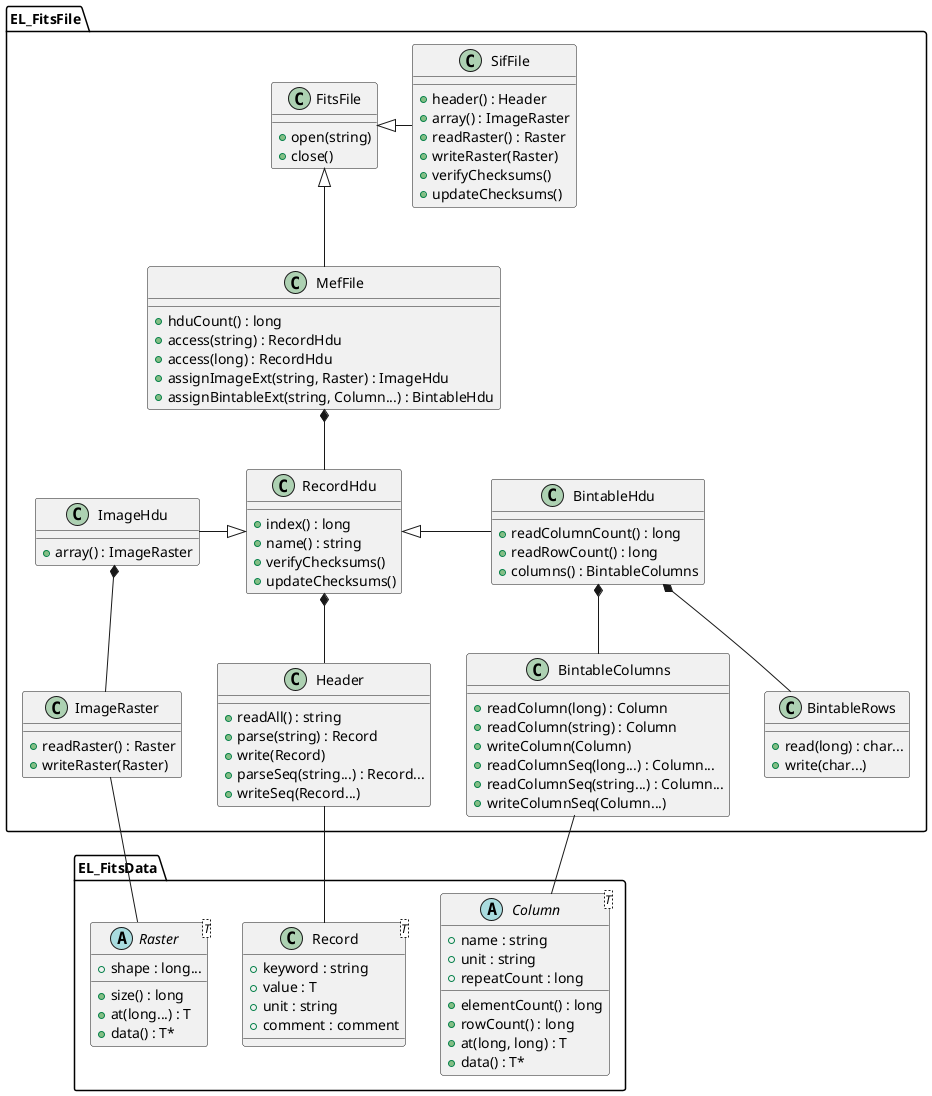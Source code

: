 @startuml
package EL_FitsData {

class Record<T> {
+ keyword : string
+ value : T
+ unit : string
+ comment : comment
}

abstract class Raster<T> {
+ shape : long...
+ size() : long
+ at(long...) : T
+ data() : T*
}

abstract class Column<T> {
+ name : string
+ unit : string
+ repeatCount : long
+ elementCount() : long
+ rowCount() : long
+ at(long, long) : T
+ data() : T*
}

}

package EL_FitsFile {

class FitsFile {
+ open(string)
+ close()
}

class SifFile {
+ header() : Header
+ array() : ImageRaster
+ readRaster() : Raster
+ writeRaster(Raster)
+ verifyChecksums()
+ updateChecksums()
}

class MefFile {
+ hduCount() : long
+ access(string) : RecordHdu
+ access(long) : RecordHdu
+ assignImageExt(string, Raster) : ImageHdu
+ assignBintableExt(string, Column...) : BintableHdu
}

class RecordHdu {
+ index() : long
+ name() : string
+ verifyChecksums()
+ updateChecksums()
}

class ImageHdu {
+ array() : ImageRaster
}

class BintableHdu {
+ readColumnCount() : long
+ readRowCount() : long
+ columns() : BintableColumns
}

class Header {
+ readAll() : string
+ parse(string) : Record
+ write(Record)
+ parseSeq(string...) : Record...
+ writeSeq(Record...)
}

class ImageRaster {
+ readRaster() : Raster
+ writeRaster(Raster)
}

class BintableColumns {
+ readColumn(long) : Column
+ readColumn(string) : Column
+ writeColumn(Column)
+ readColumnSeq(long...) : Column...
+ readColumnSeq(string...) : Column...
+ writeColumnSeq(Column...)
}

class BintableRows {
+ read(long) : char...
+ write(char...)
}

}

FitsFile <|- SifFile
FitsFile <|-- MefFile
ImageHdu -|> RecordHdu
RecordHdu <|- BintableHdu
RecordHdu *-- Header
ImageHdu *-- ImageRaster
BintableHdu *-- BintableColumns
BintableHdu *-- BintableRows
MefFile *-- RecordHdu
Header -- Record
ImageRaster -- Raster
BintableColumns -- Column
@enduml
